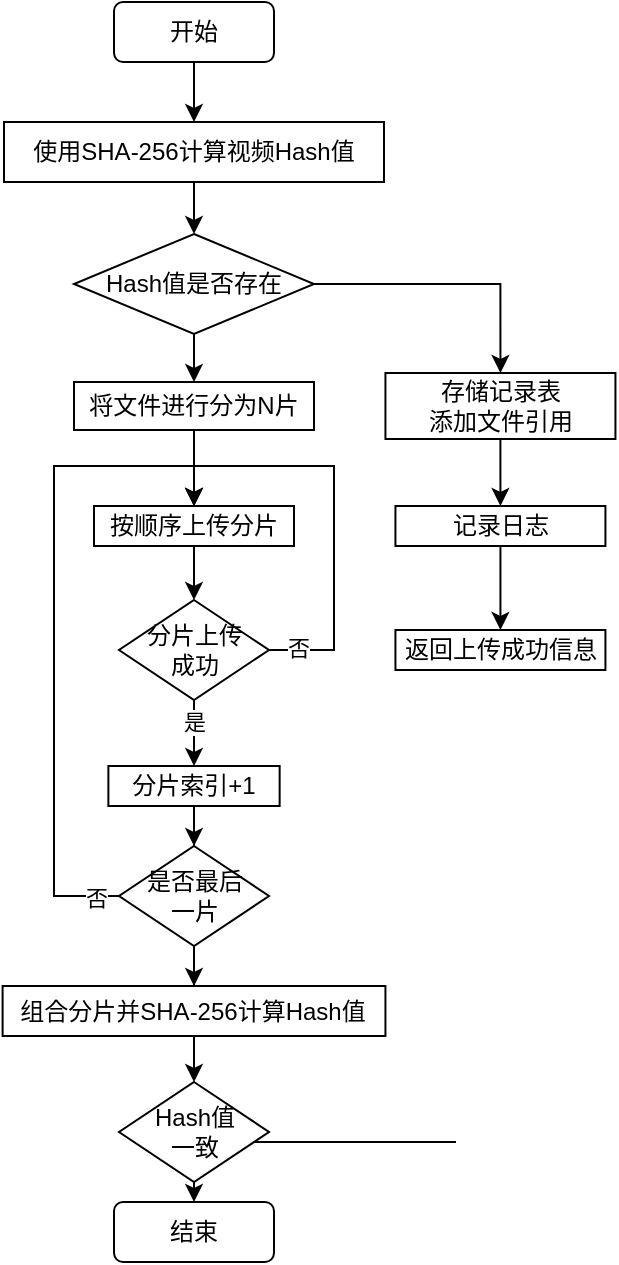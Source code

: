 <mxfile version="26.0.14">
  <diagram name="第 1 页" id="hvfTpmLWFQ4rX_9oERoe">
    <mxGraphModel dx="636" dy="420" grid="1" gridSize="10" guides="1" tooltips="1" connect="1" arrows="1" fold="1" page="1" pageScale="1" pageWidth="827" pageHeight="1169" math="0" shadow="0">
      <root>
        <mxCell id="0" />
        <mxCell id="1" parent="0" />
        <mxCell id="FwiGgOwcliV5bMdkkI5m-4" style="edgeStyle=orthogonalEdgeStyle;rounded=0;orthogonalLoop=1;jettySize=auto;html=1;entryX=0.5;entryY=0;entryDx=0;entryDy=0;" edge="1" parent="1" source="FwiGgOwcliV5bMdkkI5m-1" target="FwiGgOwcliV5bMdkkI5m-2">
          <mxGeometry relative="1" as="geometry" />
        </mxCell>
        <mxCell id="FwiGgOwcliV5bMdkkI5m-1" value="开始" style="rounded=1;whiteSpace=wrap;html=1;" vertex="1" parent="1">
          <mxGeometry x="359" y="90" width="80" height="30" as="geometry" />
        </mxCell>
        <mxCell id="FwiGgOwcliV5bMdkkI5m-5" style="edgeStyle=orthogonalEdgeStyle;rounded=0;orthogonalLoop=1;jettySize=auto;html=1;entryX=0.5;entryY=0;entryDx=0;entryDy=0;" edge="1" parent="1" source="FwiGgOwcliV5bMdkkI5m-2" target="FwiGgOwcliV5bMdkkI5m-3">
          <mxGeometry relative="1" as="geometry" />
        </mxCell>
        <mxCell id="FwiGgOwcliV5bMdkkI5m-2" value="使用SHA-256计算视频Hash值" style="rounded=0;whiteSpace=wrap;html=1;" vertex="1" parent="1">
          <mxGeometry x="304" y="150" width="190" height="30" as="geometry" />
        </mxCell>
        <mxCell id="FwiGgOwcliV5bMdkkI5m-48" style="edgeStyle=orthogonalEdgeStyle;rounded=0;orthogonalLoop=1;jettySize=auto;html=1;entryX=0.5;entryY=0;entryDx=0;entryDy=0;" edge="1" parent="1" source="FwiGgOwcliV5bMdkkI5m-3" target="FwiGgOwcliV5bMdkkI5m-7">
          <mxGeometry relative="1" as="geometry" />
        </mxCell>
        <mxCell id="FwiGgOwcliV5bMdkkI5m-49" style="edgeStyle=orthogonalEdgeStyle;rounded=0;orthogonalLoop=1;jettySize=auto;html=1;entryX=0.5;entryY=0;entryDx=0;entryDy=0;" edge="1" parent="1" source="FwiGgOwcliV5bMdkkI5m-3" target="FwiGgOwcliV5bMdkkI5m-11">
          <mxGeometry relative="1" as="geometry" />
        </mxCell>
        <mxCell id="FwiGgOwcliV5bMdkkI5m-3" value="Hash值是否存在" style="rhombus;whiteSpace=wrap;html=1;" vertex="1" parent="1">
          <mxGeometry x="339" y="206" width="120" height="50" as="geometry" />
        </mxCell>
        <mxCell id="FwiGgOwcliV5bMdkkI5m-10" style="edgeStyle=orthogonalEdgeStyle;rounded=0;orthogonalLoop=1;jettySize=auto;html=1;entryX=0.5;entryY=0;entryDx=0;entryDy=0;" edge="1" parent="1" source="FwiGgOwcliV5bMdkkI5m-7" target="FwiGgOwcliV5bMdkkI5m-8">
          <mxGeometry relative="1" as="geometry" />
        </mxCell>
        <mxCell id="FwiGgOwcliV5bMdkkI5m-7" value="存储记录表&lt;div&gt;添加文件引用&lt;/div&gt;" style="rounded=0;whiteSpace=wrap;html=1;" vertex="1" parent="1">
          <mxGeometry x="494.72" y="275.5" width="115" height="33" as="geometry" />
        </mxCell>
        <mxCell id="FwiGgOwcliV5bMdkkI5m-50" style="edgeStyle=orthogonalEdgeStyle;rounded=0;orthogonalLoop=1;jettySize=auto;html=1;entryX=0.5;entryY=0;entryDx=0;entryDy=0;" edge="1" parent="1" source="FwiGgOwcliV5bMdkkI5m-8" target="FwiGgOwcliV5bMdkkI5m-46">
          <mxGeometry relative="1" as="geometry" />
        </mxCell>
        <mxCell id="FwiGgOwcliV5bMdkkI5m-8" value="记录日志" style="rounded=0;whiteSpace=wrap;html=1;" vertex="1" parent="1">
          <mxGeometry x="499.72" y="342" width="105" height="20" as="geometry" />
        </mxCell>
        <mxCell id="FwiGgOwcliV5bMdkkI5m-14" style="edgeStyle=orthogonalEdgeStyle;rounded=0;orthogonalLoop=1;jettySize=auto;html=1;entryX=0.5;entryY=0;entryDx=0;entryDy=0;" edge="1" parent="1" source="FwiGgOwcliV5bMdkkI5m-11" target="FwiGgOwcliV5bMdkkI5m-13">
          <mxGeometry relative="1" as="geometry" />
        </mxCell>
        <mxCell id="FwiGgOwcliV5bMdkkI5m-11" value="将文件进行分为N片" style="rounded=0;whiteSpace=wrap;html=1;" vertex="1" parent="1">
          <mxGeometry x="339" y="280" width="120" height="24" as="geometry" />
        </mxCell>
        <mxCell id="FwiGgOwcliV5bMdkkI5m-16" style="edgeStyle=orthogonalEdgeStyle;rounded=0;orthogonalLoop=1;jettySize=auto;html=1;entryX=0.5;entryY=0;entryDx=0;entryDy=0;" edge="1" parent="1" source="FwiGgOwcliV5bMdkkI5m-13" target="FwiGgOwcliV5bMdkkI5m-15">
          <mxGeometry relative="1" as="geometry" />
        </mxCell>
        <mxCell id="FwiGgOwcliV5bMdkkI5m-13" value="按顺序上传分片" style="rounded=0;whiteSpace=wrap;html=1;" vertex="1" parent="1">
          <mxGeometry x="349" y="342" width="100" height="20" as="geometry" />
        </mxCell>
        <mxCell id="FwiGgOwcliV5bMdkkI5m-25" style="edgeStyle=orthogonalEdgeStyle;rounded=0;orthogonalLoop=1;jettySize=auto;html=1;entryX=0.5;entryY=0;entryDx=0;entryDy=0;" edge="1" parent="1" source="FwiGgOwcliV5bMdkkI5m-15" target="FwiGgOwcliV5bMdkkI5m-24">
          <mxGeometry relative="1" as="geometry" />
        </mxCell>
        <mxCell id="FwiGgOwcliV5bMdkkI5m-29" value="是" style="edgeLabel;html=1;align=center;verticalAlign=middle;resizable=0;points=[];" vertex="1" connectable="0" parent="FwiGgOwcliV5bMdkkI5m-25">
          <mxGeometry x="0.188" relative="1" as="geometry">
            <mxPoint y="-3" as="offset" />
          </mxGeometry>
        </mxCell>
        <mxCell id="FwiGgOwcliV5bMdkkI5m-27" style="edgeStyle=orthogonalEdgeStyle;rounded=0;orthogonalLoop=1;jettySize=auto;html=1;entryX=0.5;entryY=0;entryDx=0;entryDy=0;" edge="1" parent="1" source="FwiGgOwcliV5bMdkkI5m-15" target="FwiGgOwcliV5bMdkkI5m-13">
          <mxGeometry relative="1" as="geometry">
            <Array as="points">
              <mxPoint x="469" y="414" />
              <mxPoint x="469" y="322" />
              <mxPoint x="399" y="322" />
            </Array>
          </mxGeometry>
        </mxCell>
        <mxCell id="FwiGgOwcliV5bMdkkI5m-28" value="否" style="edgeLabel;html=1;align=center;verticalAlign=middle;resizable=0;points=[];" vertex="1" connectable="0" parent="FwiGgOwcliV5bMdkkI5m-27">
          <mxGeometry x="-0.864" y="1" relative="1" as="geometry">
            <mxPoint as="offset" />
          </mxGeometry>
        </mxCell>
        <mxCell id="FwiGgOwcliV5bMdkkI5m-15" value="分片上传&lt;div&gt;成功&lt;/div&gt;" style="rhombus;whiteSpace=wrap;html=1;" vertex="1" parent="1">
          <mxGeometry x="361.5" y="389" width="75" height="50" as="geometry" />
        </mxCell>
        <mxCell id="FwiGgOwcliV5bMdkkI5m-30" style="edgeStyle=orthogonalEdgeStyle;rounded=0;orthogonalLoop=1;jettySize=auto;html=1;entryX=0.5;entryY=0;entryDx=0;entryDy=0;" edge="1" parent="1" source="FwiGgOwcliV5bMdkkI5m-21" target="FwiGgOwcliV5bMdkkI5m-13">
          <mxGeometry relative="1" as="geometry">
            <Array as="points">
              <mxPoint x="329" y="537" />
              <mxPoint x="329" y="322" />
              <mxPoint x="399" y="322" />
            </Array>
          </mxGeometry>
        </mxCell>
        <mxCell id="FwiGgOwcliV5bMdkkI5m-31" value="否" style="edgeLabel;html=1;align=center;verticalAlign=middle;resizable=0;points=[];" vertex="1" connectable="0" parent="FwiGgOwcliV5bMdkkI5m-30">
          <mxGeometry x="-0.93" y="1" relative="1" as="geometry">
            <mxPoint as="offset" />
          </mxGeometry>
        </mxCell>
        <mxCell id="FwiGgOwcliV5bMdkkI5m-35" style="edgeStyle=orthogonalEdgeStyle;rounded=0;orthogonalLoop=1;jettySize=auto;html=1;entryX=0.5;entryY=0;entryDx=0;entryDy=0;" edge="1" parent="1" source="FwiGgOwcliV5bMdkkI5m-21" target="FwiGgOwcliV5bMdkkI5m-33">
          <mxGeometry relative="1" as="geometry" />
        </mxCell>
        <mxCell id="FwiGgOwcliV5bMdkkI5m-21" value="是否最后&lt;div&gt;一片&lt;/div&gt;" style="rhombus;whiteSpace=wrap;html=1;" vertex="1" parent="1">
          <mxGeometry x="361.51" y="512" width="75" height="50" as="geometry" />
        </mxCell>
        <mxCell id="FwiGgOwcliV5bMdkkI5m-26" style="edgeStyle=orthogonalEdgeStyle;rounded=0;orthogonalLoop=1;jettySize=auto;html=1;entryX=0.5;entryY=0;entryDx=0;entryDy=0;" edge="1" parent="1" source="FwiGgOwcliV5bMdkkI5m-24" target="FwiGgOwcliV5bMdkkI5m-21">
          <mxGeometry relative="1" as="geometry" />
        </mxCell>
        <mxCell id="FwiGgOwcliV5bMdkkI5m-24" value="分片索引+1" style="rounded=0;whiteSpace=wrap;html=1;" vertex="1" parent="1">
          <mxGeometry x="356.19" y="472" width="85.63" height="20" as="geometry" />
        </mxCell>
        <mxCell id="FwiGgOwcliV5bMdkkI5m-36" style="edgeStyle=orthogonalEdgeStyle;rounded=0;orthogonalLoop=1;jettySize=auto;html=1;entryX=0.5;entryY=0;entryDx=0;entryDy=0;" edge="1" parent="1" source="FwiGgOwcliV5bMdkkI5m-33" target="FwiGgOwcliV5bMdkkI5m-34">
          <mxGeometry relative="1" as="geometry" />
        </mxCell>
        <mxCell id="FwiGgOwcliV5bMdkkI5m-33" value="组合分片并SHA-256计算Hash值" style="rounded=0;whiteSpace=wrap;html=1;" vertex="1" parent="1">
          <mxGeometry x="303.3" y="582" width="191.42" height="25" as="geometry" />
        </mxCell>
        <mxCell id="FwiGgOwcliV5bMdkkI5m-41" style="edgeStyle=orthogonalEdgeStyle;rounded=0;orthogonalLoop=1;jettySize=auto;html=1;entryX=0.5;entryY=0;entryDx=0;entryDy=0;" edge="1" parent="1" source="FwiGgOwcliV5bMdkkI5m-34" target="FwiGgOwcliV5bMdkkI5m-39">
          <mxGeometry relative="1" as="geometry">
            <Array as="points">
              <mxPoint x="530" y="660" />
              <mxPoint x="400" y="660" />
            </Array>
          </mxGeometry>
        </mxCell>
        <mxCell id="FwiGgOwcliV5bMdkkI5m-34" value="Hash值&lt;div&gt;一致&lt;/div&gt;" style="rhombus;whiteSpace=wrap;html=1;" vertex="1" parent="1">
          <mxGeometry x="361.51" y="630" width="75" height="50" as="geometry" />
        </mxCell>
        <mxCell id="FwiGgOwcliV5bMdkkI5m-39" value="结束" style="rounded=1;whiteSpace=wrap;html=1;" vertex="1" parent="1">
          <mxGeometry x="359" y="690" width="80" height="30" as="geometry" />
        </mxCell>
        <mxCell id="FwiGgOwcliV5bMdkkI5m-46" value="返回上传成功信息" style="rounded=0;whiteSpace=wrap;html=1;" vertex="1" parent="1">
          <mxGeometry x="499.72" y="404" width="105" height="20" as="geometry" />
        </mxCell>
      </root>
    </mxGraphModel>
  </diagram>
</mxfile>
